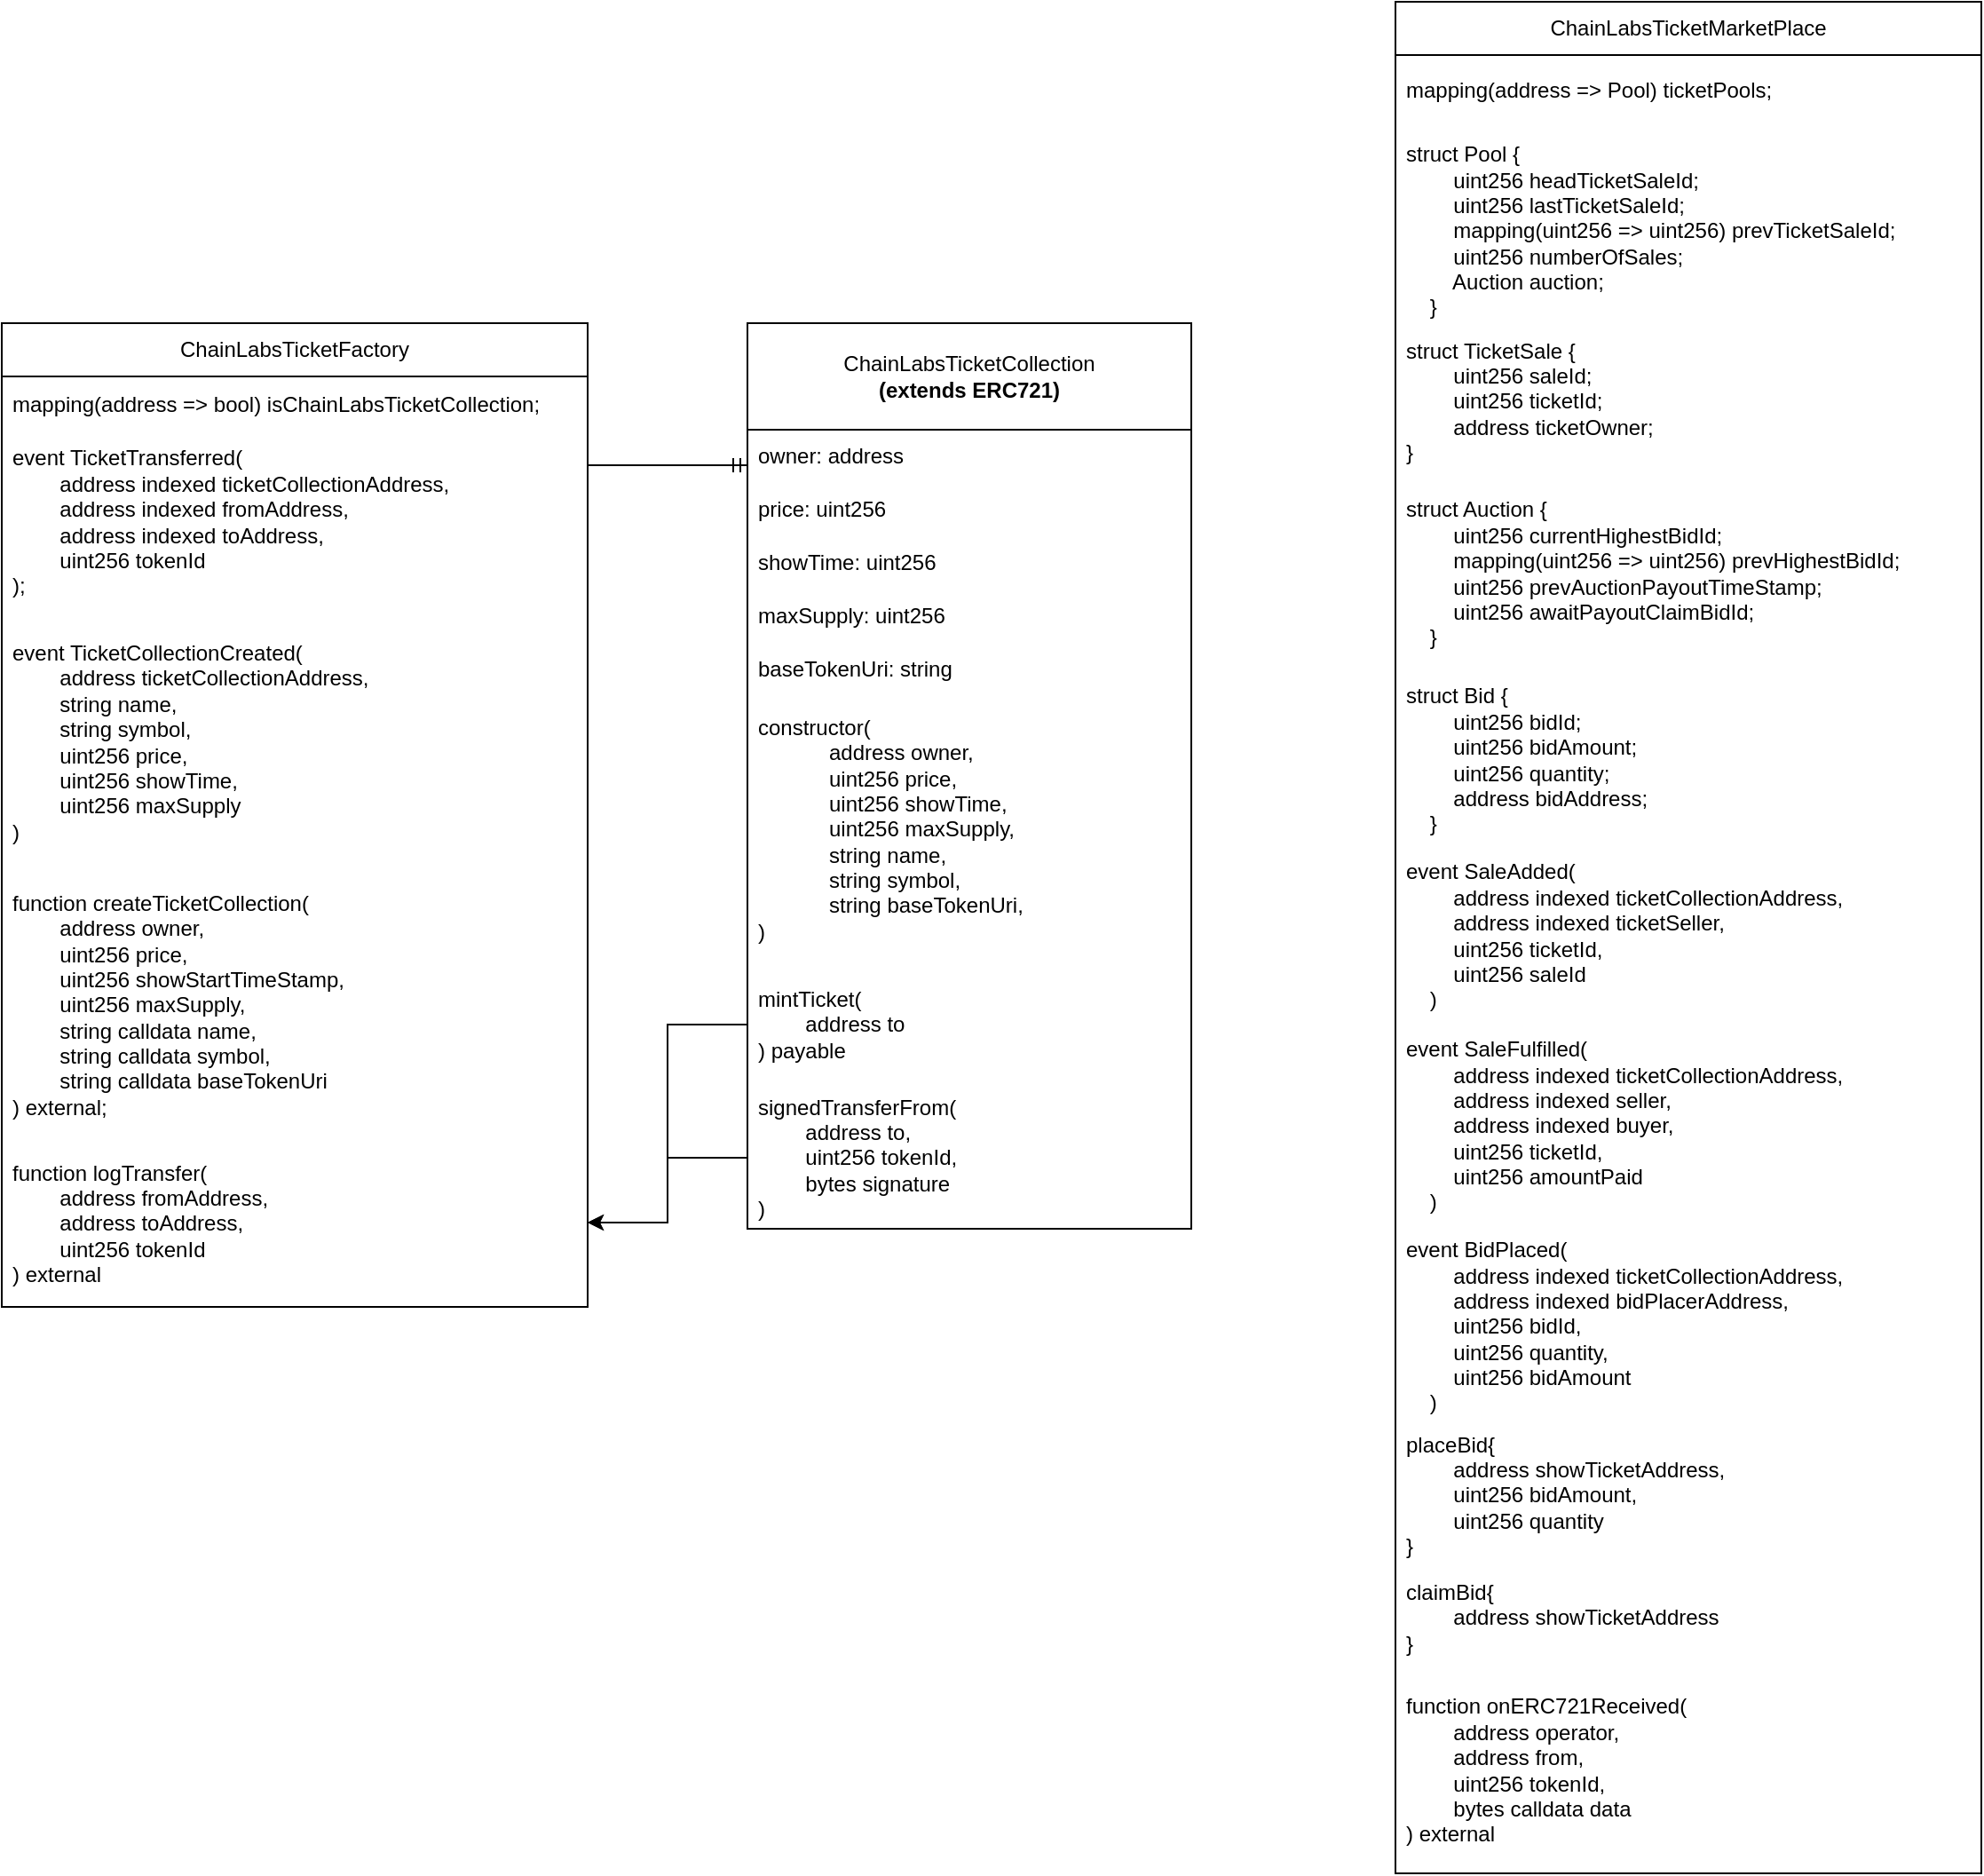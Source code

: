 <mxfile version="22.1.0" type="github">
  <diagram name="Page-1" id="a-rNU_gg4g-xvUidXpeU">
    <mxGraphModel dx="1563" dy="2240" grid="0" gridSize="10" guides="1" tooltips="1" connect="1" arrows="1" fold="1" page="1" pageScale="1" pageWidth="850" pageHeight="1100" math="0" shadow="0">
      <root>
        <mxCell id="0" />
        <mxCell id="1" parent="0" />
        <mxCell id="sZ6ITDRiVsrpTiQxlrXk-5" value="" style="edgeStyle=orthogonalEdgeStyle;rounded=0;orthogonalLoop=1;jettySize=auto;html=1;endArrow=ERmandOne;endFill=0;" parent="1" source="sZ6ITDRiVsrpTiQxlrXk-14" target="sZ6ITDRiVsrpTiQxlrXk-17" edge="1">
          <mxGeometry relative="1" as="geometry">
            <mxPoint x="210" y="210" as="sourcePoint" />
            <mxPoint x="510" y="140" as="targetPoint" />
            <Array as="points">
              <mxPoint x="590" y="-90" />
              <mxPoint x="590" y="-90" />
            </Array>
          </mxGeometry>
        </mxCell>
        <mxCell id="sZ6ITDRiVsrpTiQxlrXk-13" value="ChainLabsTicketFactory" style="swimlane;fontStyle=0;childLayout=stackLayout;horizontal=1;startSize=30;horizontalStack=0;resizeParent=1;resizeParentMax=0;resizeLast=0;collapsible=1;marginBottom=0;whiteSpace=wrap;html=1;" parent="1" vertex="1">
          <mxGeometry x="210" y="-170" width="330" height="554" as="geometry" />
        </mxCell>
        <mxCell id="-8GMsKu9XTsqGDZO2hpJ-2" value="mapping(address =&amp;gt; bool) isChainLabsTicketCollection;" style="text;strokeColor=none;fillColor=none;align=left;verticalAlign=middle;spacingLeft=4;spacingRight=4;overflow=hidden;points=[[0,0.5],[1,0.5]];portConstraint=eastwest;rotatable=0;whiteSpace=wrap;html=1;" vertex="1" parent="sZ6ITDRiVsrpTiQxlrXk-13">
          <mxGeometry y="30" width="330" height="32" as="geometry" />
        </mxCell>
        <mxCell id="sZ6ITDRiVsrpTiQxlrXk-14" value="&lt;div&gt;event TicketTransferred(&lt;/div&gt;&lt;div&gt;&amp;nbsp; &amp;nbsp; &amp;nbsp; &amp;nbsp; address indexed ticketCollectionAddress,&lt;/div&gt;&lt;div&gt;&amp;nbsp; &amp;nbsp; &amp;nbsp; &amp;nbsp; address indexed fromAddress,&lt;/div&gt;&lt;div&gt;&amp;nbsp; &amp;nbsp; &amp;nbsp; &amp;nbsp; address indexed toAddress,&lt;/div&gt;&lt;div&gt;&amp;nbsp; &amp;nbsp; &amp;nbsp; &amp;nbsp; uint256 tokenId&lt;/div&gt;&lt;div&gt;);&lt;/div&gt;" style="text;strokeColor=none;fillColor=none;align=left;verticalAlign=middle;spacingLeft=4;spacingRight=4;overflow=hidden;points=[[0,0.5],[1,0.5]];portConstraint=eastwest;rotatable=0;whiteSpace=wrap;html=1;" parent="sZ6ITDRiVsrpTiQxlrXk-13" vertex="1">
          <mxGeometry y="62" width="330" height="100" as="geometry" />
        </mxCell>
        <mxCell id="-8GMsKu9XTsqGDZO2hpJ-1" value="&lt;div&gt;event TicketCollectionCreated(&lt;/div&gt;&lt;div&gt;&amp;nbsp; &amp;nbsp; &amp;nbsp; &amp;nbsp; address ticketCollectionAddress,&lt;/div&gt;&lt;div&gt;&amp;nbsp; &amp;nbsp; &amp;nbsp; &amp;nbsp; string name,&lt;/div&gt;&lt;div&gt;&amp;nbsp; &amp;nbsp; &amp;nbsp; &amp;nbsp; string symbol,&lt;/div&gt;&lt;div&gt;&amp;nbsp; &amp;nbsp; &amp;nbsp; &amp;nbsp; uint256 price,&lt;/div&gt;&lt;div&gt;&amp;nbsp; &amp;nbsp; &amp;nbsp; &amp;nbsp; uint256 showTime,&lt;/div&gt;&lt;div&gt;&amp;nbsp; &amp;nbsp; &amp;nbsp; &amp;nbsp; uint256 maxSupply&lt;/div&gt;&lt;div&gt;)&lt;/div&gt;" style="text;strokeColor=none;fillColor=none;align=left;verticalAlign=middle;spacingLeft=4;spacingRight=4;overflow=hidden;points=[[0,0.5],[1,0.5]];portConstraint=eastwest;rotatable=0;whiteSpace=wrap;html=1;" vertex="1" parent="sZ6ITDRiVsrpTiQxlrXk-13">
          <mxGeometry y="162" width="330" height="147" as="geometry" />
        </mxCell>
        <mxCell id="sZ6ITDRiVsrpTiQxlrXk-49" value="&lt;div&gt;function createTicketCollection(&lt;/div&gt;&lt;div&gt;&amp;nbsp; &amp;nbsp; &amp;nbsp; &amp;nbsp; address owner,&lt;/div&gt;&lt;div&gt;&amp;nbsp; &amp;nbsp; &amp;nbsp; &amp;nbsp; uint256 price,&lt;/div&gt;&lt;div&gt;&amp;nbsp; &amp;nbsp; &amp;nbsp; &amp;nbsp; uint256 showStartTimeStamp,&lt;/div&gt;&lt;div&gt;&amp;nbsp; &amp;nbsp; &amp;nbsp; &amp;nbsp; uint256 maxSupply,&lt;/div&gt;&lt;div&gt;&amp;nbsp; &amp;nbsp; &amp;nbsp; &amp;nbsp; string calldata name,&lt;/div&gt;&lt;div&gt;&amp;nbsp; &amp;nbsp; &amp;nbsp; &amp;nbsp; string calldata symbol,&lt;/div&gt;&lt;div&gt;&amp;nbsp; &amp;nbsp; &amp;nbsp; &amp;nbsp; string calldata baseTokenUri&lt;/div&gt;&lt;div&gt;&lt;span style=&quot;background-color: initial;&quot;&gt;) external;&lt;/span&gt;&lt;/div&gt;" style="text;strokeColor=none;fillColor=none;align=left;verticalAlign=middle;spacingLeft=4;spacingRight=4;overflow=hidden;points=[[0,0.5],[1,0.5]];portConstraint=eastwest;rotatable=0;whiteSpace=wrap;html=1;" parent="sZ6ITDRiVsrpTiQxlrXk-13" vertex="1">
          <mxGeometry y="309" width="330" height="150" as="geometry" />
        </mxCell>
        <mxCell id="-8GMsKu9XTsqGDZO2hpJ-3" value="&lt;div&gt;function logTransfer(&lt;/div&gt;&lt;div&gt;&amp;nbsp; &amp;nbsp; &amp;nbsp; &amp;nbsp; address fromAddress,&lt;/div&gt;&lt;div&gt;&amp;nbsp; &amp;nbsp; &amp;nbsp; &amp;nbsp; address toAddress,&lt;/div&gt;&lt;div&gt;&amp;nbsp; &amp;nbsp; &amp;nbsp; &amp;nbsp; uint256 tokenId&lt;/div&gt;&lt;div&gt;) external&lt;/div&gt;" style="text;strokeColor=none;fillColor=none;align=left;verticalAlign=middle;spacingLeft=4;spacingRight=4;overflow=hidden;points=[[0,0.5],[1,0.5]];portConstraint=eastwest;rotatable=0;whiteSpace=wrap;html=1;" vertex="1" parent="sZ6ITDRiVsrpTiQxlrXk-13">
          <mxGeometry y="459" width="330" height="95" as="geometry" />
        </mxCell>
        <mxCell id="sZ6ITDRiVsrpTiQxlrXk-17" value="ChainLabsTicketCollection&lt;br style=&quot;border-color: var(--border-color); font-weight: 700;&quot;&gt;&lt;span style=&quot;font-weight: 700;&quot;&gt;(extends ERC721)&lt;/span&gt;" style="swimlane;fontStyle=0;childLayout=stackLayout;horizontal=1;startSize=60;horizontalStack=0;resizeParent=1;resizeParentMax=0;resizeLast=0;collapsible=1;marginBottom=0;whiteSpace=wrap;html=1;" parent="1" vertex="1">
          <mxGeometry x="630" y="-170" width="250" height="510" as="geometry" />
        </mxCell>
        <mxCell id="sZ6ITDRiVsrpTiQxlrXk-18" value="owner: address" style="text;strokeColor=none;fillColor=none;align=left;verticalAlign=middle;spacingLeft=4;spacingRight=4;overflow=hidden;points=[[0,0.5],[1,0.5]];portConstraint=eastwest;rotatable=0;whiteSpace=wrap;html=1;" parent="sZ6ITDRiVsrpTiQxlrXk-17" vertex="1">
          <mxGeometry y="60" width="250" height="30" as="geometry" />
        </mxCell>
        <mxCell id="sZ6ITDRiVsrpTiQxlrXk-19" value="price: uint256" style="text;strokeColor=none;fillColor=none;align=left;verticalAlign=middle;spacingLeft=4;spacingRight=4;overflow=hidden;points=[[0,0.5],[1,0.5]];portConstraint=eastwest;rotatable=0;whiteSpace=wrap;html=1;" parent="sZ6ITDRiVsrpTiQxlrXk-17" vertex="1">
          <mxGeometry y="90" width="250" height="30" as="geometry" />
        </mxCell>
        <mxCell id="sZ6ITDRiVsrpTiQxlrXk-20" value="showTime: uint256" style="text;strokeColor=none;fillColor=none;align=left;verticalAlign=middle;spacingLeft=4;spacingRight=4;overflow=hidden;points=[[0,0.5],[1,0.5]];portConstraint=eastwest;rotatable=0;whiteSpace=wrap;html=1;" parent="sZ6ITDRiVsrpTiQxlrXk-17" vertex="1">
          <mxGeometry y="120" width="250" height="30" as="geometry" />
        </mxCell>
        <mxCell id="sZ6ITDRiVsrpTiQxlrXk-22" value="maxSupply: uint256" style="text;strokeColor=none;fillColor=none;align=left;verticalAlign=middle;spacingLeft=4;spacingRight=4;overflow=hidden;points=[[0,0.5],[1,0.5]];portConstraint=eastwest;rotatable=0;whiteSpace=wrap;html=1;" parent="sZ6ITDRiVsrpTiQxlrXk-17" vertex="1">
          <mxGeometry y="150" width="250" height="30" as="geometry" />
        </mxCell>
        <mxCell id="sZ6ITDRiVsrpTiQxlrXk-45" value="baseTokenUri: string" style="text;strokeColor=none;fillColor=none;align=left;verticalAlign=middle;spacingLeft=4;spacingRight=4;overflow=hidden;points=[[0,0.5],[1,0.5]];portConstraint=eastwest;rotatable=0;whiteSpace=wrap;html=1;" parent="sZ6ITDRiVsrpTiQxlrXk-17" vertex="1">
          <mxGeometry y="180" width="250" height="30" as="geometry" />
        </mxCell>
        <mxCell id="sZ6ITDRiVsrpTiQxlrXk-46" value="constructor(&lt;br&gt;&lt;blockquote style=&quot;margin: 0 0 0 40px; border: none; padding: 0px;&quot;&gt;address owner,&lt;br&gt;uint256 price,&lt;br&gt;uint256 showTime,&lt;br&gt;uint256 maxSupply,&lt;span style=&quot;&quot;&gt;&lt;span style=&quot;white-space: pre;&quot;&gt;&amp;nbsp;&amp;nbsp;&amp;nbsp;&amp;nbsp;&lt;/span&gt;&lt;/span&gt;&lt;span style=&quot;&quot;&gt;&lt;span style=&quot;white-space: pre;&quot;&gt;&amp;nbsp;&amp;nbsp;&amp;nbsp;&amp;nbsp;&lt;/span&gt;&lt;/span&gt;&lt;span style=&quot;&quot;&gt;&lt;span style=&quot;white-space: pre;&quot;&gt;&amp;nbsp;&amp;nbsp;&amp;nbsp;&amp;nbsp;&lt;br&gt;&lt;/span&gt;&lt;/span&gt;&lt;span style=&quot;&quot;&gt;string name,&lt;/span&gt;&lt;/blockquote&gt;&lt;span style=&quot;&quot;&gt;&lt;/span&gt;&lt;blockquote style=&quot;margin: 0 0 0 40px; border: none; padding: 0px;&quot;&gt;&lt;/blockquote&gt;&lt;span style=&quot;background-color: initial; border-color: var(--border-color);&quot;&gt;&lt;span style=&quot;white-space: pre;&quot;&gt;&amp;nbsp;&amp;nbsp;&amp;nbsp;&amp;nbsp;&#x9;&lt;/span&gt;&amp;nbsp; &amp;nbsp;&amp;nbsp;&lt;/span&gt;&lt;span style=&quot;background-color: initial;&quot;&gt;string symbol,&lt;/span&gt;&lt;br&gt;&lt;span style=&quot;&quot;&gt;&lt;span style=&quot;white-space: pre;&quot;&gt;&amp;nbsp;&lt;span style=&quot;white-space: pre;&quot;&gt;&#x9;&lt;/span&gt;    &lt;/span&gt;&lt;/span&gt;string baseTokenUri,&lt;span style=&quot;&quot;&gt;&lt;span style=&quot;white-space: pre;&quot;&gt;&amp;nbsp;&amp;nbsp;&amp;nbsp;&amp;nbsp;&lt;br&gt;&lt;/span&gt;&lt;/span&gt;)" style="text;strokeColor=none;fillColor=none;align=left;verticalAlign=middle;spacingLeft=4;spacingRight=4;overflow=hidden;points=[[0,0.5],[1,0.5]];portConstraint=eastwest;rotatable=0;whiteSpace=wrap;html=1;" parent="sZ6ITDRiVsrpTiQxlrXk-17" vertex="1">
          <mxGeometry y="210" width="250" height="150" as="geometry" />
        </mxCell>
        <mxCell id="sZ6ITDRiVsrpTiQxlrXk-21" value="mintTicket(&lt;br&gt;&lt;span style=&quot;white-space: pre;&quot;&gt;&#x9;&lt;/span&gt;address to&lt;br&gt;) payable" style="text;strokeColor=none;fillColor=none;align=left;verticalAlign=middle;spacingLeft=4;spacingRight=4;overflow=hidden;points=[[0,0.5],[1,0.5]];portConstraint=eastwest;rotatable=0;whiteSpace=wrap;html=1;" parent="sZ6ITDRiVsrpTiQxlrXk-17" vertex="1">
          <mxGeometry y="360" width="250" height="70" as="geometry" />
        </mxCell>
        <mxCell id="sZ6ITDRiVsrpTiQxlrXk-26" value="signedTransferFrom(&lt;br&gt;&lt;span style=&quot;white-space: pre;&quot;&gt;&#x9;&lt;/span&gt;address to,&lt;br&gt;&lt;span style=&quot;white-space: pre;&quot;&gt;&#x9;&lt;/span&gt;uint256 tokenId,&lt;br&gt;&lt;span style=&quot;white-space: pre;&quot;&gt;&#x9;&lt;/span&gt;bytes signature&lt;br&gt;)" style="text;strokeColor=none;fillColor=none;align=left;verticalAlign=middle;spacingLeft=4;spacingRight=4;overflow=hidden;points=[[0,0.5],[1,0.5]];portConstraint=eastwest;rotatable=0;whiteSpace=wrap;html=1;" parent="sZ6ITDRiVsrpTiQxlrXk-17" vertex="1">
          <mxGeometry y="430" width="250" height="80" as="geometry" />
        </mxCell>
        <mxCell id="sZ6ITDRiVsrpTiQxlrXk-23" value="ChainLabsTicketMarketPlace" style="swimlane;fontStyle=0;childLayout=stackLayout;horizontal=1;startSize=30;horizontalStack=0;resizeParent=1;resizeParentMax=0;resizeLast=0;collapsible=1;marginBottom=0;whiteSpace=wrap;html=1;" parent="1" vertex="1">
          <mxGeometry x="995" y="-351" width="330" height="1054" as="geometry" />
        </mxCell>
        <mxCell id="sZ6ITDRiVsrpTiQxlrXk-27" value="mapping(address =&amp;gt; Pool) ticketPools;" style="text;strokeColor=none;fillColor=none;align=left;verticalAlign=middle;spacingLeft=4;spacingRight=4;overflow=hidden;points=[[0,0.5],[1,0.5]];portConstraint=eastwest;rotatable=0;whiteSpace=wrap;html=1;" parent="sZ6ITDRiVsrpTiQxlrXk-23" vertex="1">
          <mxGeometry y="30" width="330" height="40" as="geometry" />
        </mxCell>
        <mxCell id="sZ6ITDRiVsrpTiQxlrXk-28" value="&lt;div&gt;struct Pool {&lt;/div&gt;&lt;div&gt;&amp;nbsp; &amp;nbsp; &amp;nbsp; &amp;nbsp; uint256 headTicketSaleId;&lt;/div&gt;&lt;div&gt;&amp;nbsp; &amp;nbsp; &amp;nbsp; &amp;nbsp; uint256 lastTicketSaleId;&lt;/div&gt;&lt;div&gt;&amp;nbsp; &amp;nbsp; &amp;nbsp; &amp;nbsp; mapping(uint256 =&amp;gt; uint256) prevTicketSaleId;&lt;/div&gt;&lt;div&gt;&amp;nbsp; &amp;nbsp; &amp;nbsp; &amp;nbsp; uint256 numberOfSales;&lt;/div&gt;&lt;div&gt;&amp;nbsp; &amp;nbsp; &amp;nbsp; &amp;nbsp; Auction auction;&lt;/div&gt;&lt;div&gt;&amp;nbsp; &amp;nbsp; }&lt;/div&gt;" style="text;strokeColor=none;fillColor=none;align=left;verticalAlign=middle;spacingLeft=4;spacingRight=4;overflow=hidden;points=[[0,0.5],[1,0.5]];portConstraint=eastwest;rotatable=0;whiteSpace=wrap;html=1;" parent="sZ6ITDRiVsrpTiQxlrXk-23" vertex="1">
          <mxGeometry y="70" width="330" height="117" as="geometry" />
        </mxCell>
        <mxCell id="sZ6ITDRiVsrpTiQxlrXk-48" value="&lt;div&gt;struct TicketSale {&lt;/div&gt;&lt;div&gt;&amp;nbsp; &amp;nbsp; &amp;nbsp; &amp;nbsp; uint256 saleId;&lt;/div&gt;&lt;div&gt;&amp;nbsp; &amp;nbsp; &amp;nbsp; &amp;nbsp; uint256 ticketId;&lt;/div&gt;&lt;div&gt;&amp;nbsp; &amp;nbsp; &amp;nbsp; &amp;nbsp; address ticketOwner;&lt;/div&gt;&lt;div&gt;}&lt;/div&gt;&lt;div&gt;&lt;br&gt;&lt;/div&gt;" style="text;strokeColor=none;fillColor=none;align=left;verticalAlign=middle;spacingLeft=4;spacingRight=4;overflow=hidden;points=[[0,0.5],[1,0.5]];portConstraint=eastwest;rotatable=0;whiteSpace=wrap;html=1;" parent="sZ6ITDRiVsrpTiQxlrXk-23" vertex="1">
          <mxGeometry y="187" width="330" height="80" as="geometry" />
        </mxCell>
        <mxCell id="sZ6ITDRiVsrpTiQxlrXk-36" value="&lt;div&gt;struct Auction {&lt;/div&gt;&lt;div&gt;&amp;nbsp; &amp;nbsp; &amp;nbsp; &amp;nbsp; uint256 currentHighestBidId;&lt;/div&gt;&lt;div&gt;&amp;nbsp; &amp;nbsp; &amp;nbsp; &amp;nbsp; mapping(uint256 =&amp;gt; uint256) prevHighestBidId;&lt;/div&gt;&lt;div&gt;&amp;nbsp; &amp;nbsp; &amp;nbsp; &amp;nbsp; uint256 prevAuctionPayoutTimeStamp;&lt;/div&gt;&lt;div&gt;&amp;nbsp; &amp;nbsp; &amp;nbsp; &amp;nbsp; uint256 awaitPayoutClaimBidId;&lt;/div&gt;&lt;div&gt;&amp;nbsp; &amp;nbsp; }&lt;/div&gt;" style="text;strokeColor=none;fillColor=none;align=left;verticalAlign=middle;spacingLeft=4;spacingRight=4;overflow=hidden;points=[[0,0.5],[1,0.5]];portConstraint=eastwest;rotatable=0;whiteSpace=wrap;html=1;" parent="sZ6ITDRiVsrpTiQxlrXk-23" vertex="1">
          <mxGeometry y="267" width="330" height="110" as="geometry" />
        </mxCell>
        <mxCell id="sZ6ITDRiVsrpTiQxlrXk-44" value="&lt;div&gt;struct Bid {&lt;/div&gt;&lt;div&gt;&amp;nbsp; &amp;nbsp; &amp;nbsp; &amp;nbsp; uint256 bidId;&lt;/div&gt;&lt;div&gt;&amp;nbsp; &amp;nbsp; &amp;nbsp; &amp;nbsp; uint256 bidAmount;&lt;/div&gt;&lt;div&gt;&amp;nbsp; &amp;nbsp; &amp;nbsp; &amp;nbsp; uint256 quantity;&lt;/div&gt;&lt;div&gt;&amp;nbsp; &amp;nbsp; &amp;nbsp; &amp;nbsp; address bidAddress;&lt;/div&gt;&lt;div&gt;&amp;nbsp; &amp;nbsp; }&lt;/div&gt;" style="text;strokeColor=none;fillColor=none;align=left;verticalAlign=middle;spacingLeft=4;spacingRight=4;overflow=hidden;points=[[0,0.5],[1,0.5]];portConstraint=eastwest;rotatable=0;whiteSpace=wrap;html=1;" parent="sZ6ITDRiVsrpTiQxlrXk-23" vertex="1">
          <mxGeometry y="377" width="330" height="99" as="geometry" />
        </mxCell>
        <mxCell id="sZ6ITDRiVsrpTiQxlrXk-51" value="&lt;div&gt;event SaleAdded(&lt;/div&gt;&lt;div&gt;&amp;nbsp; &amp;nbsp; &amp;nbsp; &amp;nbsp; address indexed ticketCollectionAddress,&lt;/div&gt;&lt;div&gt;&amp;nbsp; &amp;nbsp; &amp;nbsp; &amp;nbsp; address indexed ticketSeller,&lt;/div&gt;&lt;div&gt;&amp;nbsp; &amp;nbsp; &amp;nbsp; &amp;nbsp; uint256 ticketId,&lt;/div&gt;&lt;div&gt;&amp;nbsp; &amp;nbsp; &amp;nbsp; &amp;nbsp; uint256 saleId&lt;/div&gt;&lt;div&gt;&amp;nbsp; &amp;nbsp; )&lt;/div&gt;" style="text;strokeColor=none;fillColor=none;align=left;verticalAlign=middle;spacingLeft=4;spacingRight=4;overflow=hidden;points=[[0,0.5],[1,0.5]];portConstraint=eastwest;rotatable=0;whiteSpace=wrap;html=1;" parent="sZ6ITDRiVsrpTiQxlrXk-23" vertex="1">
          <mxGeometry y="476" width="330" height="99" as="geometry" />
        </mxCell>
        <mxCell id="sZ6ITDRiVsrpTiQxlrXk-52" value="&lt;div&gt;event SaleFulfilled(&lt;/div&gt;&lt;div&gt;&amp;nbsp; &amp;nbsp; &amp;nbsp; &amp;nbsp; address indexed ticketCollectionAddress,&lt;/div&gt;&lt;div&gt;&amp;nbsp; &amp;nbsp; &amp;nbsp; &amp;nbsp; address indexed seller,&lt;/div&gt;&lt;div&gt;&amp;nbsp; &amp;nbsp; &amp;nbsp; &amp;nbsp; address indexed buyer,&lt;/div&gt;&lt;div&gt;&amp;nbsp; &amp;nbsp; &amp;nbsp; &amp;nbsp; uint256 ticketId,&lt;/div&gt;&lt;div&gt;&amp;nbsp; &amp;nbsp; &amp;nbsp; &amp;nbsp; uint256 amountPaid&lt;/div&gt;&lt;div&gt;&amp;nbsp; &amp;nbsp; )&lt;/div&gt;" style="text;strokeColor=none;fillColor=none;align=left;verticalAlign=middle;spacingLeft=4;spacingRight=4;overflow=hidden;points=[[0,0.5],[1,0.5]];portConstraint=eastwest;rotatable=0;whiteSpace=wrap;html=1;" parent="sZ6ITDRiVsrpTiQxlrXk-23" vertex="1">
          <mxGeometry y="575" width="330" height="116" as="geometry" />
        </mxCell>
        <mxCell id="sZ6ITDRiVsrpTiQxlrXk-53" value="&lt;div&gt;event BidPlaced(&lt;/div&gt;&lt;div&gt;&amp;nbsp; &amp;nbsp; &amp;nbsp; &amp;nbsp; address indexed ticketCollectionAddress,&lt;/div&gt;&lt;div&gt;&amp;nbsp; &amp;nbsp; &amp;nbsp; &amp;nbsp; address indexed bidPlacerAddress,&lt;/div&gt;&lt;div&gt;&amp;nbsp; &amp;nbsp; &amp;nbsp; &amp;nbsp; uint256 bidId,&lt;/div&gt;&lt;div&gt;&amp;nbsp; &amp;nbsp; &amp;nbsp; &amp;nbsp; uint256 quantity,&lt;/div&gt;&lt;div&gt;&amp;nbsp; &amp;nbsp; &amp;nbsp; &amp;nbsp; uint256 bidAmount&lt;/div&gt;&lt;div&gt;&amp;nbsp; &amp;nbsp; )&lt;/div&gt;" style="text;strokeColor=none;fillColor=none;align=left;verticalAlign=middle;spacingLeft=4;spacingRight=4;overflow=hidden;points=[[0,0.5],[1,0.5]];portConstraint=eastwest;rotatable=0;whiteSpace=wrap;html=1;" parent="sZ6ITDRiVsrpTiQxlrXk-23" vertex="1">
          <mxGeometry y="691" width="330" height="110" as="geometry" />
        </mxCell>
        <mxCell id="sZ6ITDRiVsrpTiQxlrXk-35" value="placeBid{&lt;br&gt;&lt;span style=&quot;white-space: pre;&quot;&gt;&#x9;&lt;/span&gt;address showTicketAddress,&lt;br&gt;&lt;span style=&quot;white-space: pre;&quot;&gt;&#x9;&lt;/span&gt;uint256 bidAmount,&lt;br&gt;&lt;span style=&quot;white-space: pre;&quot;&gt;&#x9;&lt;/span&gt;uint256 quantity&lt;br&gt;}" style="text;strokeColor=none;fillColor=none;align=left;verticalAlign=middle;spacingLeft=4;spacingRight=4;overflow=hidden;points=[[0,0.5],[1,0.5]];portConstraint=eastwest;rotatable=0;whiteSpace=wrap;html=1;" parent="sZ6ITDRiVsrpTiQxlrXk-23" vertex="1">
          <mxGeometry y="801" width="330" height="80" as="geometry" />
        </mxCell>
        <mxCell id="sZ6ITDRiVsrpTiQxlrXk-54" value="claimBid{&lt;br&gt;&lt;span style=&quot;white-space: pre;&quot;&gt;&#x9;&lt;/span&gt;address showTicketAddress&lt;br&gt;}" style="text;strokeColor=none;fillColor=none;align=left;verticalAlign=middle;spacingLeft=4;spacingRight=4;overflow=hidden;points=[[0,0.5],[1,0.5]];portConstraint=eastwest;rotatable=0;whiteSpace=wrap;html=1;" parent="sZ6ITDRiVsrpTiQxlrXk-23" vertex="1">
          <mxGeometry y="881" width="330" height="57" as="geometry" />
        </mxCell>
        <mxCell id="-8GMsKu9XTsqGDZO2hpJ-6" value="&lt;div&gt;function onERC721Received(&lt;/div&gt;&lt;div&gt;&lt;span style=&quot;white-space: pre;&quot;&gt;&#x9;&lt;/span&gt;address operator,&lt;br&gt;&lt;/div&gt;&lt;div&gt;&lt;/div&gt;&lt;div&gt;&amp;nbsp; &amp;nbsp; &amp;nbsp; &amp;nbsp; address from,&lt;/div&gt;&lt;div&gt;&amp;nbsp; &amp;nbsp; &amp;nbsp; &amp;nbsp; uint256 tokenId,&lt;/div&gt;&lt;div&gt;&amp;nbsp; &amp;nbsp; &amp;nbsp; &amp;nbsp; bytes calldata data&lt;/div&gt;&lt;div&gt;) external&amp;nbsp;&lt;/div&gt;" style="text;strokeColor=none;fillColor=none;align=left;verticalAlign=middle;spacingLeft=4;spacingRight=4;overflow=hidden;points=[[0,0.5],[1,0.5]];portConstraint=eastwest;rotatable=0;whiteSpace=wrap;html=1;" vertex="1" parent="sZ6ITDRiVsrpTiQxlrXk-23">
          <mxGeometry y="938" width="330" height="116" as="geometry" />
        </mxCell>
        <mxCell id="-8GMsKu9XTsqGDZO2hpJ-4" value="" style="edgeStyle=orthogonalEdgeStyle;rounded=0;orthogonalLoop=1;jettySize=auto;html=1;" edge="1" parent="1" source="sZ6ITDRiVsrpTiQxlrXk-21" target="-8GMsKu9XTsqGDZO2hpJ-3">
          <mxGeometry relative="1" as="geometry" />
        </mxCell>
        <mxCell id="-8GMsKu9XTsqGDZO2hpJ-5" value="" style="edgeStyle=orthogonalEdgeStyle;rounded=0;orthogonalLoop=1;jettySize=auto;html=1;" edge="1" parent="1" source="sZ6ITDRiVsrpTiQxlrXk-26" target="-8GMsKu9XTsqGDZO2hpJ-3">
          <mxGeometry relative="1" as="geometry" />
        </mxCell>
      </root>
    </mxGraphModel>
  </diagram>
</mxfile>
